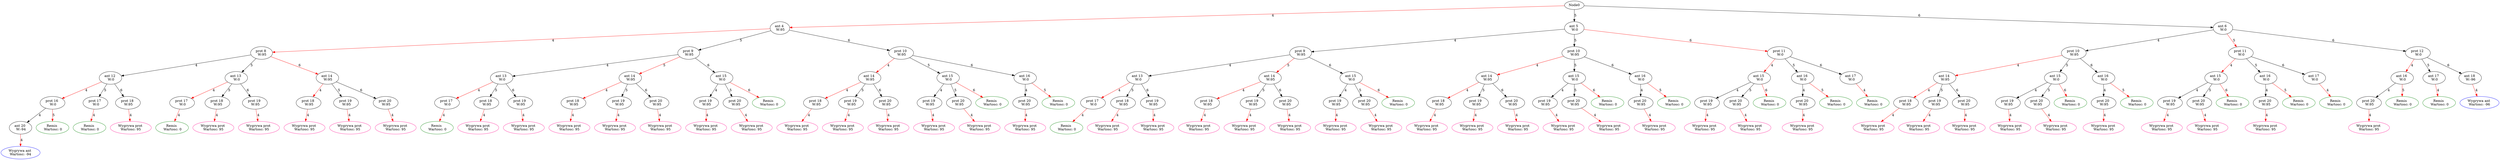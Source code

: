 digraph "MyGraph" { 
	"Node1"[label="ant 4 \n W:95",color="#000000"]; 
	"Node0" -> "Node1"[label="4",color="#FF0000"]; 
	"Node2"[label="prot 8 \n W:95",color="#000000"]; 
	"Node1" -> "Node2"[label="4",color="#FF0000"]; 
	"Node3"[label="ant 12 \n W:0",color="#000000"]; 
	"Node2" -> "Node3"[label="4",color="#000000"]; 
	"Node4"[label="prot 16 \n W:0",color="#000000"]; 
	"Node3" -> "Node4"[label="4",color="#FF0000"]; 
	"Node5"[label="ant 20 \n W:-94",color="#000000"]; 
	"Node4" -> "Node5"[label="4",color="#000000"]; 
	"Node6"[label="Wygrywa ant \nWartosc: -94",color="#0000FF"]; 
	"Node5" -> "Node6"[label="4",color="#FF0000"]; 
	"Node7"[label="Remis \n Wartosc: 0",color="#008000"]; 
	"Node4" -> "Node7"[label="5",color="#FF0000"]; 
	"Node8"[label="prot 17 \n W:0",color="#000000"]; 
	"Node3" -> "Node8"[label="5",color="#000000"]; 
	"Node9"[label="Remis \n Wartosc: 0",color="#008000"]; 
	"Node8" -> "Node9"[label="4",color="#FF0000"]; 
	"Node10"[label="prot 18 \n W:95",color="#000000"]; 
	"Node3" -> "Node10"[label="6",color="#000000"]; 
	"Node11"[label="Wygrywa prot \nWartosc: 95",color="#FF1493"]; 
	"Node10" -> "Node11"[label="4",color="#FF0000"]; 
	"Node12"[label="ant 13 \n W:0",color="#000000"]; 
	"Node2" -> "Node12"[label="5",color="#000000"]; 
	"Node13"[label="prot 17 \n W:0",color="#000000"]; 
	"Node12" -> "Node13"[label="4",color="#FF0000"]; 
	"Node14"[label="Remis \n Wartosc: 0",color="#008000"]; 
	"Node13" -> "Node14"[label="4",color="#FF0000"]; 
	"Node15"[label="prot 18 \n W:95",color="#000000"]; 
	"Node12" -> "Node15"[label="5",color="#000000"]; 
	"Node16"[label="Wygrywa prot \nWartosc: 95",color="#FF1493"]; 
	"Node15" -> "Node16"[label="4",color="#FF0000"]; 
	"Node17"[label="prot 19 \n W:95",color="#000000"]; 
	"Node12" -> "Node17"[label="6",color="#000000"]; 
	"Node18"[label="Wygrywa prot \nWartosc: 95",color="#FF1493"]; 
	"Node17" -> "Node18"[label="4",color="#FF0000"]; 
	"Node19"[label="ant 14 \n W:95",color="#000000"]; 
	"Node2" -> "Node19"[label="6",color="#FF0000"]; 
	"Node20"[label="prot 18 \n W:95",color="#000000"]; 
	"Node19" -> "Node20"[label="4",color="#FF0000"]; 
	"Node21"[label="Wygrywa prot \nWartosc: 95",color="#FF1493"]; 
	"Node20" -> "Node21"[label="4",color="#FF0000"]; 
	"Node22"[label="prot 19 \n W:95",color="#000000"]; 
	"Node19" -> "Node22"[label="5",color="#000000"]; 
	"Node23"[label="Wygrywa prot \nWartosc: 95",color="#FF1493"]; 
	"Node22" -> "Node23"[label="4",color="#FF0000"]; 
	"Node24"[label="prot 20 \n W:95",color="#000000"]; 
	"Node19" -> "Node24"[label="6",color="#000000"]; 
	"Node25"[label="Wygrywa prot \nWartosc: 95",color="#FF1493"]; 
	"Node24" -> "Node25"[label="4",color="#FF0000"]; 
	"Node26"[label="prot 9 \n W:95",color="#000000"]; 
	"Node1" -> "Node26"[label="5",color="#000000"]; 
	"Node27"[label="ant 13 \n W:0",color="#000000"]; 
	"Node26" -> "Node27"[label="4",color="#000000"]; 
	"Node28"[label="prot 17 \n W:0",color="#000000"]; 
	"Node27" -> "Node28"[label="4",color="#FF0000"]; 
	"Node29"[label="Remis \n Wartosc: 0",color="#008000"]; 
	"Node28" -> "Node29"[label="4",color="#FF0000"]; 
	"Node30"[label="prot 18 \n W:95",color="#000000"]; 
	"Node27" -> "Node30"[label="5",color="#000000"]; 
	"Node31"[label="Wygrywa prot \nWartosc: 95",color="#FF1493"]; 
	"Node30" -> "Node31"[label="4",color="#FF0000"]; 
	"Node32"[label="prot 19 \n W:95",color="#000000"]; 
	"Node27" -> "Node32"[label="6",color="#000000"]; 
	"Node33"[label="Wygrywa prot \nWartosc: 95",color="#FF1493"]; 
	"Node32" -> "Node33"[label="4",color="#FF0000"]; 
	"Node34"[label="ant 14 \n W:95",color="#000000"]; 
	"Node26" -> "Node34"[label="5",color="#FF0000"]; 
	"Node35"[label="prot 18 \n W:95",color="#000000"]; 
	"Node34" -> "Node35"[label="4",color="#FF0000"]; 
	"Node36"[label="Wygrywa prot \nWartosc: 95",color="#FF1493"]; 
	"Node35" -> "Node36"[label="4",color="#FF0000"]; 
	"Node37"[label="prot 19 \n W:95",color="#000000"]; 
	"Node34" -> "Node37"[label="5",color="#000000"]; 
	"Node38"[label="Wygrywa prot \nWartosc: 95",color="#FF1493"]; 
	"Node37" -> "Node38"[label="4",color="#FF0000"]; 
	"Node39"[label="prot 20 \n W:95",color="#000000"]; 
	"Node34" -> "Node39"[label="6",color="#000000"]; 
	"Node40"[label="Wygrywa prot \nWartosc: 95",color="#FF1493"]; 
	"Node39" -> "Node40"[label="4",color="#FF0000"]; 
	"Node41"[label="ant 15 \n W:0",color="#000000"]; 
	"Node26" -> "Node41"[label="6",color="#000000"]; 
	"Node42"[label="prot 19 \n W:95",color="#000000"]; 
	"Node41" -> "Node42"[label="4",color="#000000"]; 
	"Node43"[label="Wygrywa prot \nWartosc: 95",color="#FF1493"]; 
	"Node42" -> "Node43"[label="4",color="#FF0000"]; 
	"Node44"[label="prot 20 \n W:95",color="#000000"]; 
	"Node41" -> "Node44"[label="5",color="#000000"]; 
	"Node45"[label="Wygrywa prot \nWartosc: 95",color="#FF1493"]; 
	"Node44" -> "Node45"[label="4",color="#FF0000"]; 
	"Node46"[label="Remis \n Wartosc: 0",color="#008000"]; 
	"Node41" -> "Node46"[label="6",color="#FF0000"]; 
	"Node47"[label="prot 10 \n W:95",color="#000000"]; 
	"Node1" -> "Node47"[label="6",color="#000000"]; 
	"Node48"[label="ant 14 \n W:95",color="#000000"]; 
	"Node47" -> "Node48"[label="4",color="#FF0000"]; 
	"Node49"[label="prot 18 \n W:95",color="#000000"]; 
	"Node48" -> "Node49"[label="4",color="#FF0000"]; 
	"Node50"[label="Wygrywa prot \nWartosc: 95",color="#FF1493"]; 
	"Node49" -> "Node50"[label="4",color="#FF0000"]; 
	"Node51"[label="prot 19 \n W:95",color="#000000"]; 
	"Node48" -> "Node51"[label="5",color="#000000"]; 
	"Node52"[label="Wygrywa prot \nWartosc: 95",color="#FF1493"]; 
	"Node51" -> "Node52"[label="4",color="#FF0000"]; 
	"Node53"[label="prot 20 \n W:95",color="#000000"]; 
	"Node48" -> "Node53"[label="6",color="#000000"]; 
	"Node54"[label="Wygrywa prot \nWartosc: 95",color="#FF1493"]; 
	"Node53" -> "Node54"[label="4",color="#FF0000"]; 
	"Node55"[label="ant 15 \n W:0",color="#000000"]; 
	"Node47" -> "Node55"[label="5",color="#000000"]; 
	"Node56"[label="prot 19 \n W:95",color="#000000"]; 
	"Node55" -> "Node56"[label="4",color="#000000"]; 
	"Node57"[label="Wygrywa prot \nWartosc: 95",color="#FF1493"]; 
	"Node56" -> "Node57"[label="4",color="#FF0000"]; 
	"Node58"[label="prot 20 \n W:95",color="#000000"]; 
	"Node55" -> "Node58"[label="5",color="#000000"]; 
	"Node59"[label="Wygrywa prot \nWartosc: 95",color="#FF1493"]; 
	"Node58" -> "Node59"[label="4",color="#FF0000"]; 
	"Node60"[label="Remis \n Wartosc: 0",color="#008000"]; 
	"Node55" -> "Node60"[label="6",color="#FF0000"]; 
	"Node61"[label="ant 16 \n W:0",color="#000000"]; 
	"Node47" -> "Node61"[label="6",color="#000000"]; 
	"Node62"[label="prot 20 \n W:95",color="#000000"]; 
	"Node61" -> "Node62"[label="4",color="#000000"]; 
	"Node63"[label="Wygrywa prot \nWartosc: 95",color="#FF1493"]; 
	"Node62" -> "Node63"[label="4",color="#FF0000"]; 
	"Node64"[label="Remis \n Wartosc: 0",color="#008000"]; 
	"Node61" -> "Node64"[label="5",color="#FF0000"]; 
	"Node65"[label="ant 5 \n W:0",color="#000000"]; 
	"Node0" -> "Node65"[label="5",color="#000000"]; 
	"Node66"[label="prot 9 \n W:95",color="#000000"]; 
	"Node65" -> "Node66"[label="4",color="#000000"]; 
	"Node67"[label="ant 13 \n W:0",color="#000000"]; 
	"Node66" -> "Node67"[label="4",color="#000000"]; 
	"Node68"[label="prot 17 \n W:0",color="#000000"]; 
	"Node67" -> "Node68"[label="4",color="#FF0000"]; 
	"Node69"[label="Remis \n Wartosc: 0",color="#008000"]; 
	"Node68" -> "Node69"[label="4",color="#FF0000"]; 
	"Node70"[label="prot 18 \n W:95",color="#000000"]; 
	"Node67" -> "Node70"[label="5",color="#000000"]; 
	"Node71"[label="Wygrywa prot \nWartosc: 95",color="#FF1493"]; 
	"Node70" -> "Node71"[label="4",color="#FF0000"]; 
	"Node72"[label="prot 19 \n W:95",color="#000000"]; 
	"Node67" -> "Node72"[label="6",color="#000000"]; 
	"Node73"[label="Wygrywa prot \nWartosc: 95",color="#FF1493"]; 
	"Node72" -> "Node73"[label="4",color="#FF0000"]; 
	"Node74"[label="ant 14 \n W:95",color="#000000"]; 
	"Node66" -> "Node74"[label="5",color="#FF0000"]; 
	"Node75"[label="prot 18 \n W:95",color="#000000"]; 
	"Node74" -> "Node75"[label="4",color="#FF0000"]; 
	"Node76"[label="Wygrywa prot \nWartosc: 95",color="#FF1493"]; 
	"Node75" -> "Node76"[label="4",color="#FF0000"]; 
	"Node77"[label="prot 19 \n W:95",color="#000000"]; 
	"Node74" -> "Node77"[label="5",color="#000000"]; 
	"Node78"[label="Wygrywa prot \nWartosc: 95",color="#FF1493"]; 
	"Node77" -> "Node78"[label="4",color="#FF0000"]; 
	"Node79"[label="prot 20 \n W:95",color="#000000"]; 
	"Node74" -> "Node79"[label="6",color="#000000"]; 
	"Node80"[label="Wygrywa prot \nWartosc: 95",color="#FF1493"]; 
	"Node79" -> "Node80"[label="4",color="#FF0000"]; 
	"Node81"[label="ant 15 \n W:0",color="#000000"]; 
	"Node66" -> "Node81"[label="6",color="#000000"]; 
	"Node82"[label="prot 19 \n W:95",color="#000000"]; 
	"Node81" -> "Node82"[label="4",color="#000000"]; 
	"Node83"[label="Wygrywa prot \nWartosc: 95",color="#FF1493"]; 
	"Node82" -> "Node83"[label="4",color="#FF0000"]; 
	"Node84"[label="prot 20 \n W:95",color="#000000"]; 
	"Node81" -> "Node84"[label="5",color="#000000"]; 
	"Node85"[label="Wygrywa prot \nWartosc: 95",color="#FF1493"]; 
	"Node84" -> "Node85"[label="4",color="#FF0000"]; 
	"Node86"[label="Remis \n Wartosc: 0",color="#008000"]; 
	"Node81" -> "Node86"[label="6",color="#FF0000"]; 
	"Node87"[label="prot 10 \n W:95",color="#000000"]; 
	"Node65" -> "Node87"[label="5",color="#000000"]; 
	"Node88"[label="ant 14 \n W:95",color="#000000"]; 
	"Node87" -> "Node88"[label="4",color="#FF0000"]; 
	"Node89"[label="prot 18 \n W:95",color="#000000"]; 
	"Node88" -> "Node89"[label="4",color="#FF0000"]; 
	"Node90"[label="Wygrywa prot \nWartosc: 95",color="#FF1493"]; 
	"Node89" -> "Node90"[label="4",color="#FF0000"]; 
	"Node91"[label="prot 19 \n W:95",color="#000000"]; 
	"Node88" -> "Node91"[label="5",color="#000000"]; 
	"Node92"[label="Wygrywa prot \nWartosc: 95",color="#FF1493"]; 
	"Node91" -> "Node92"[label="4",color="#FF0000"]; 
	"Node93"[label="prot 20 \n W:95",color="#000000"]; 
	"Node88" -> "Node93"[label="6",color="#000000"]; 
	"Node94"[label="Wygrywa prot \nWartosc: 95",color="#FF1493"]; 
	"Node93" -> "Node94"[label="4",color="#FF0000"]; 
	"Node95"[label="ant 15 \n W:0",color="#000000"]; 
	"Node87" -> "Node95"[label="5",color="#000000"]; 
	"Node96"[label="prot 19 \n W:95",color="#000000"]; 
	"Node95" -> "Node96"[label="4",color="#000000"]; 
	"Node97"[label="Wygrywa prot \nWartosc: 95",color="#FF1493"]; 
	"Node96" -> "Node97"[label="4",color="#FF0000"]; 
	"Node98"[label="prot 20 \n W:95",color="#000000"]; 
	"Node95" -> "Node98"[label="5",color="#000000"]; 
	"Node99"[label="Wygrywa prot \nWartosc: 95",color="#FF1493"]; 
	"Node98" -> "Node99"[label="4",color="#FF0000"]; 
	"Node100"[label="Remis \n Wartosc: 0",color="#008000"]; 
	"Node95" -> "Node100"[label="6",color="#FF0000"]; 
	"Node101"[label="ant 16 \n W:0",color="#000000"]; 
	"Node87" -> "Node101"[label="6",color="#000000"]; 
	"Node102"[label="prot 20 \n W:95",color="#000000"]; 
	"Node101" -> "Node102"[label="4",color="#000000"]; 
	"Node103"[label="Wygrywa prot \nWartosc: 95",color="#FF1493"]; 
	"Node102" -> "Node103"[label="4",color="#FF0000"]; 
	"Node104"[label="Remis \n Wartosc: 0",color="#008000"]; 
	"Node101" -> "Node104"[label="5",color="#FF0000"]; 
	"Node105"[label="prot 11 \n W:0",color="#000000"]; 
	"Node65" -> "Node105"[label="6",color="#FF0000"]; 
	"Node106"[label="ant 15 \n W:0",color="#000000"]; 
	"Node105" -> "Node106"[label="4",color="#FF0000"]; 
	"Node107"[label="prot 19 \n W:95",color="#000000"]; 
	"Node106" -> "Node107"[label="4",color="#000000"]; 
	"Node108"[label="Wygrywa prot \nWartosc: 95",color="#FF1493"]; 
	"Node107" -> "Node108"[label="4",color="#FF0000"]; 
	"Node109"[label="prot 20 \n W:95",color="#000000"]; 
	"Node106" -> "Node109"[label="5",color="#000000"]; 
	"Node110"[label="Wygrywa prot \nWartosc: 95",color="#FF1493"]; 
	"Node109" -> "Node110"[label="4",color="#FF0000"]; 
	"Node111"[label="Remis \n Wartosc: 0",color="#008000"]; 
	"Node106" -> "Node111"[label="6",color="#FF0000"]; 
	"Node112"[label="ant 16 \n W:0",color="#000000"]; 
	"Node105" -> "Node112"[label="5",color="#000000"]; 
	"Node113"[label="prot 20 \n W:95",color="#000000"]; 
	"Node112" -> "Node113"[label="4",color="#000000"]; 
	"Node114"[label="Wygrywa prot \nWartosc: 95",color="#FF1493"]; 
	"Node113" -> "Node114"[label="4",color="#FF0000"]; 
	"Node115"[label="Remis \n Wartosc: 0",color="#008000"]; 
	"Node112" -> "Node115"[label="5",color="#FF0000"]; 
	"Node116"[label="ant 17 \n W:0",color="#000000"]; 
	"Node105" -> "Node116"[label="6",color="#000000"]; 
	"Node117"[label="Remis \n Wartosc: 0",color="#008000"]; 
	"Node116" -> "Node117"[label="4",color="#FF0000"]; 
	"Node118"[label="ant 6 \n W:0",color="#000000"]; 
	"Node0" -> "Node118"[label="6",color="#000000"]; 
	"Node119"[label="prot 10 \n W:95",color="#000000"]; 
	"Node118" -> "Node119"[label="4",color="#000000"]; 
	"Node120"[label="ant 14 \n W:95",color="#000000"]; 
	"Node119" -> "Node120"[label="4",color="#FF0000"]; 
	"Node121"[label="prot 18 \n W:95",color="#000000"]; 
	"Node120" -> "Node121"[label="4",color="#FF0000"]; 
	"Node122"[label="Wygrywa prot \nWartosc: 95",color="#FF1493"]; 
	"Node121" -> "Node122"[label="4",color="#FF0000"]; 
	"Node123"[label="prot 19 \n W:95",color="#000000"]; 
	"Node120" -> "Node123"[label="5",color="#000000"]; 
	"Node124"[label="Wygrywa prot \nWartosc: 95",color="#FF1493"]; 
	"Node123" -> "Node124"[label="4",color="#FF0000"]; 
	"Node125"[label="prot 20 \n W:95",color="#000000"]; 
	"Node120" -> "Node125"[label="6",color="#000000"]; 
	"Node126"[label="Wygrywa prot \nWartosc: 95",color="#FF1493"]; 
	"Node125" -> "Node126"[label="4",color="#FF0000"]; 
	"Node127"[label="ant 15 \n W:0",color="#000000"]; 
	"Node119" -> "Node127"[label="5",color="#000000"]; 
	"Node128"[label="prot 19 \n W:95",color="#000000"]; 
	"Node127" -> "Node128"[label="4",color="#000000"]; 
	"Node129"[label="Wygrywa prot \nWartosc: 95",color="#FF1493"]; 
	"Node128" -> "Node129"[label="4",color="#FF0000"]; 
	"Node130"[label="prot 20 \n W:95",color="#000000"]; 
	"Node127" -> "Node130"[label="5",color="#000000"]; 
	"Node131"[label="Wygrywa prot \nWartosc: 95",color="#FF1493"]; 
	"Node130" -> "Node131"[label="4",color="#FF0000"]; 
	"Node132"[label="Remis \n Wartosc: 0",color="#008000"]; 
	"Node127" -> "Node132"[label="6",color="#FF0000"]; 
	"Node133"[label="ant 16 \n W:0",color="#000000"]; 
	"Node119" -> "Node133"[label="6",color="#000000"]; 
	"Node134"[label="prot 20 \n W:95",color="#000000"]; 
	"Node133" -> "Node134"[label="4",color="#000000"]; 
	"Node135"[label="Wygrywa prot \nWartosc: 95",color="#FF1493"]; 
	"Node134" -> "Node135"[label="4",color="#FF0000"]; 
	"Node136"[label="Remis \n Wartosc: 0",color="#008000"]; 
	"Node133" -> "Node136"[label="5",color="#FF0000"]; 
	"Node137"[label="prot 11 \n W:0",color="#000000"]; 
	"Node118" -> "Node137"[label="5",color="#FF0000"]; 
	"Node138"[label="ant 15 \n W:0",color="#000000"]; 
	"Node137" -> "Node138"[label="4",color="#FF0000"]; 
	"Node139"[label="prot 19 \n W:95",color="#000000"]; 
	"Node138" -> "Node139"[label="4",color="#000000"]; 
	"Node140"[label="Wygrywa prot \nWartosc: 95",color="#FF1493"]; 
	"Node139" -> "Node140"[label="4",color="#FF0000"]; 
	"Node141"[label="prot 20 \n W:95",color="#000000"]; 
	"Node138" -> "Node141"[label="5",color="#000000"]; 
	"Node142"[label="Wygrywa prot \nWartosc: 95",color="#FF1493"]; 
	"Node141" -> "Node142"[label="4",color="#FF0000"]; 
	"Node143"[label="Remis \n Wartosc: 0",color="#008000"]; 
	"Node138" -> "Node143"[label="6",color="#FF0000"]; 
	"Node144"[label="ant 16 \n W:0",color="#000000"]; 
	"Node137" -> "Node144"[label="5",color="#000000"]; 
	"Node145"[label="prot 20 \n W:95",color="#000000"]; 
	"Node144" -> "Node145"[label="4",color="#000000"]; 
	"Node146"[label="Wygrywa prot \nWartosc: 95",color="#FF1493"]; 
	"Node145" -> "Node146"[label="4",color="#FF0000"]; 
	"Node147"[label="Remis \n Wartosc: 0",color="#008000"]; 
	"Node144" -> "Node147"[label="5",color="#FF0000"]; 
	"Node148"[label="ant 17 \n W:0",color="#000000"]; 
	"Node137" -> "Node148"[label="6",color="#000000"]; 
	"Node149"[label="Remis \n Wartosc: 0",color="#008000"]; 
	"Node148" -> "Node149"[label="4",color="#FF0000"]; 
	"Node150"[label="prot 12 \n W:0",color="#000000"]; 
	"Node118" -> "Node150"[label="6",color="#000000"]; 
	"Node151"[label="ant 16 \n W:0",color="#000000"]; 
	"Node150" -> "Node151"[label="4",color="#FF0000"]; 
	"Node152"[label="prot 20 \n W:95",color="#000000"]; 
	"Node151" -> "Node152"[label="4",color="#000000"]; 
	"Node153"[label="Wygrywa prot \nWartosc: 95",color="#FF1493"]; 
	"Node152" -> "Node153"[label="4",color="#FF0000"]; 
	"Node154"[label="Remis \n Wartosc: 0",color="#008000"]; 
	"Node151" -> "Node154"[label="5",color="#FF0000"]; 
	"Node155"[label="ant 17 \n W:0",color="#000000"]; 
	"Node150" -> "Node155"[label="5",color="#000000"]; 
	"Node156"[label="Remis \n Wartosc: 0",color="#008000"]; 
	"Node155" -> "Node156"[label="4",color="#FF0000"]; 
	"Node157"[label="ant 18 \n W:-96",color="#000000"]; 
	"Node150" -> "Node157"[label="6",color="#000000"]; 
	"Node158"[label="Wygrywa ant \nWartosc: -96",color="#0000FF"]; 
	"Node157" -> "Node158"[label="4",color="#FF0000"]; 
}